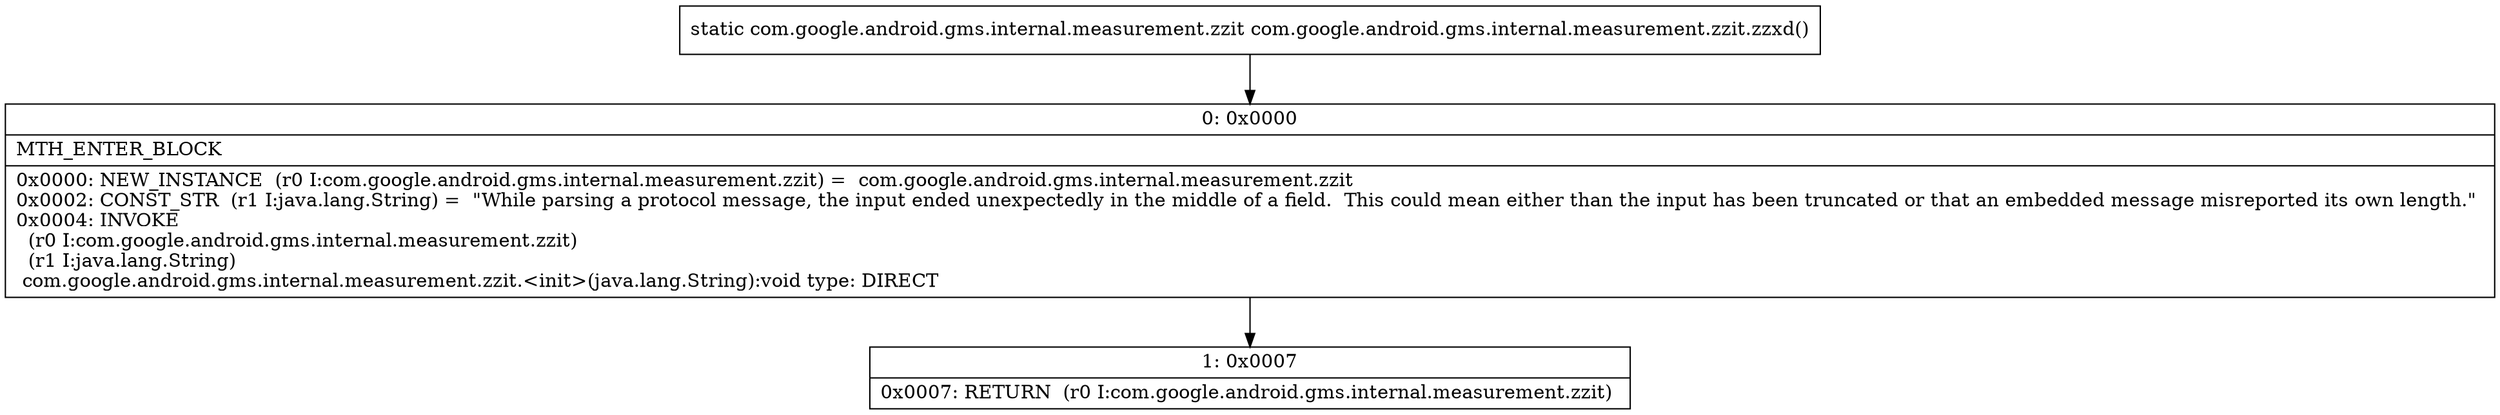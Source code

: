 digraph "CFG forcom.google.android.gms.internal.measurement.zzit.zzxd()Lcom\/google\/android\/gms\/internal\/measurement\/zzit;" {
Node_0 [shape=record,label="{0\:\ 0x0000|MTH_ENTER_BLOCK\l|0x0000: NEW_INSTANCE  (r0 I:com.google.android.gms.internal.measurement.zzit) =  com.google.android.gms.internal.measurement.zzit \l0x0002: CONST_STR  (r1 I:java.lang.String) =  \"While parsing a protocol message, the input ended unexpectedly in the middle of a field.  This could mean either than the input has been truncated or that an embedded message misreported its own length.\" \l0x0004: INVOKE  \l  (r0 I:com.google.android.gms.internal.measurement.zzit)\l  (r1 I:java.lang.String)\l com.google.android.gms.internal.measurement.zzit.\<init\>(java.lang.String):void type: DIRECT \l}"];
Node_1 [shape=record,label="{1\:\ 0x0007|0x0007: RETURN  (r0 I:com.google.android.gms.internal.measurement.zzit) \l}"];
MethodNode[shape=record,label="{static com.google.android.gms.internal.measurement.zzit com.google.android.gms.internal.measurement.zzit.zzxd() }"];
MethodNode -> Node_0;
Node_0 -> Node_1;
}

